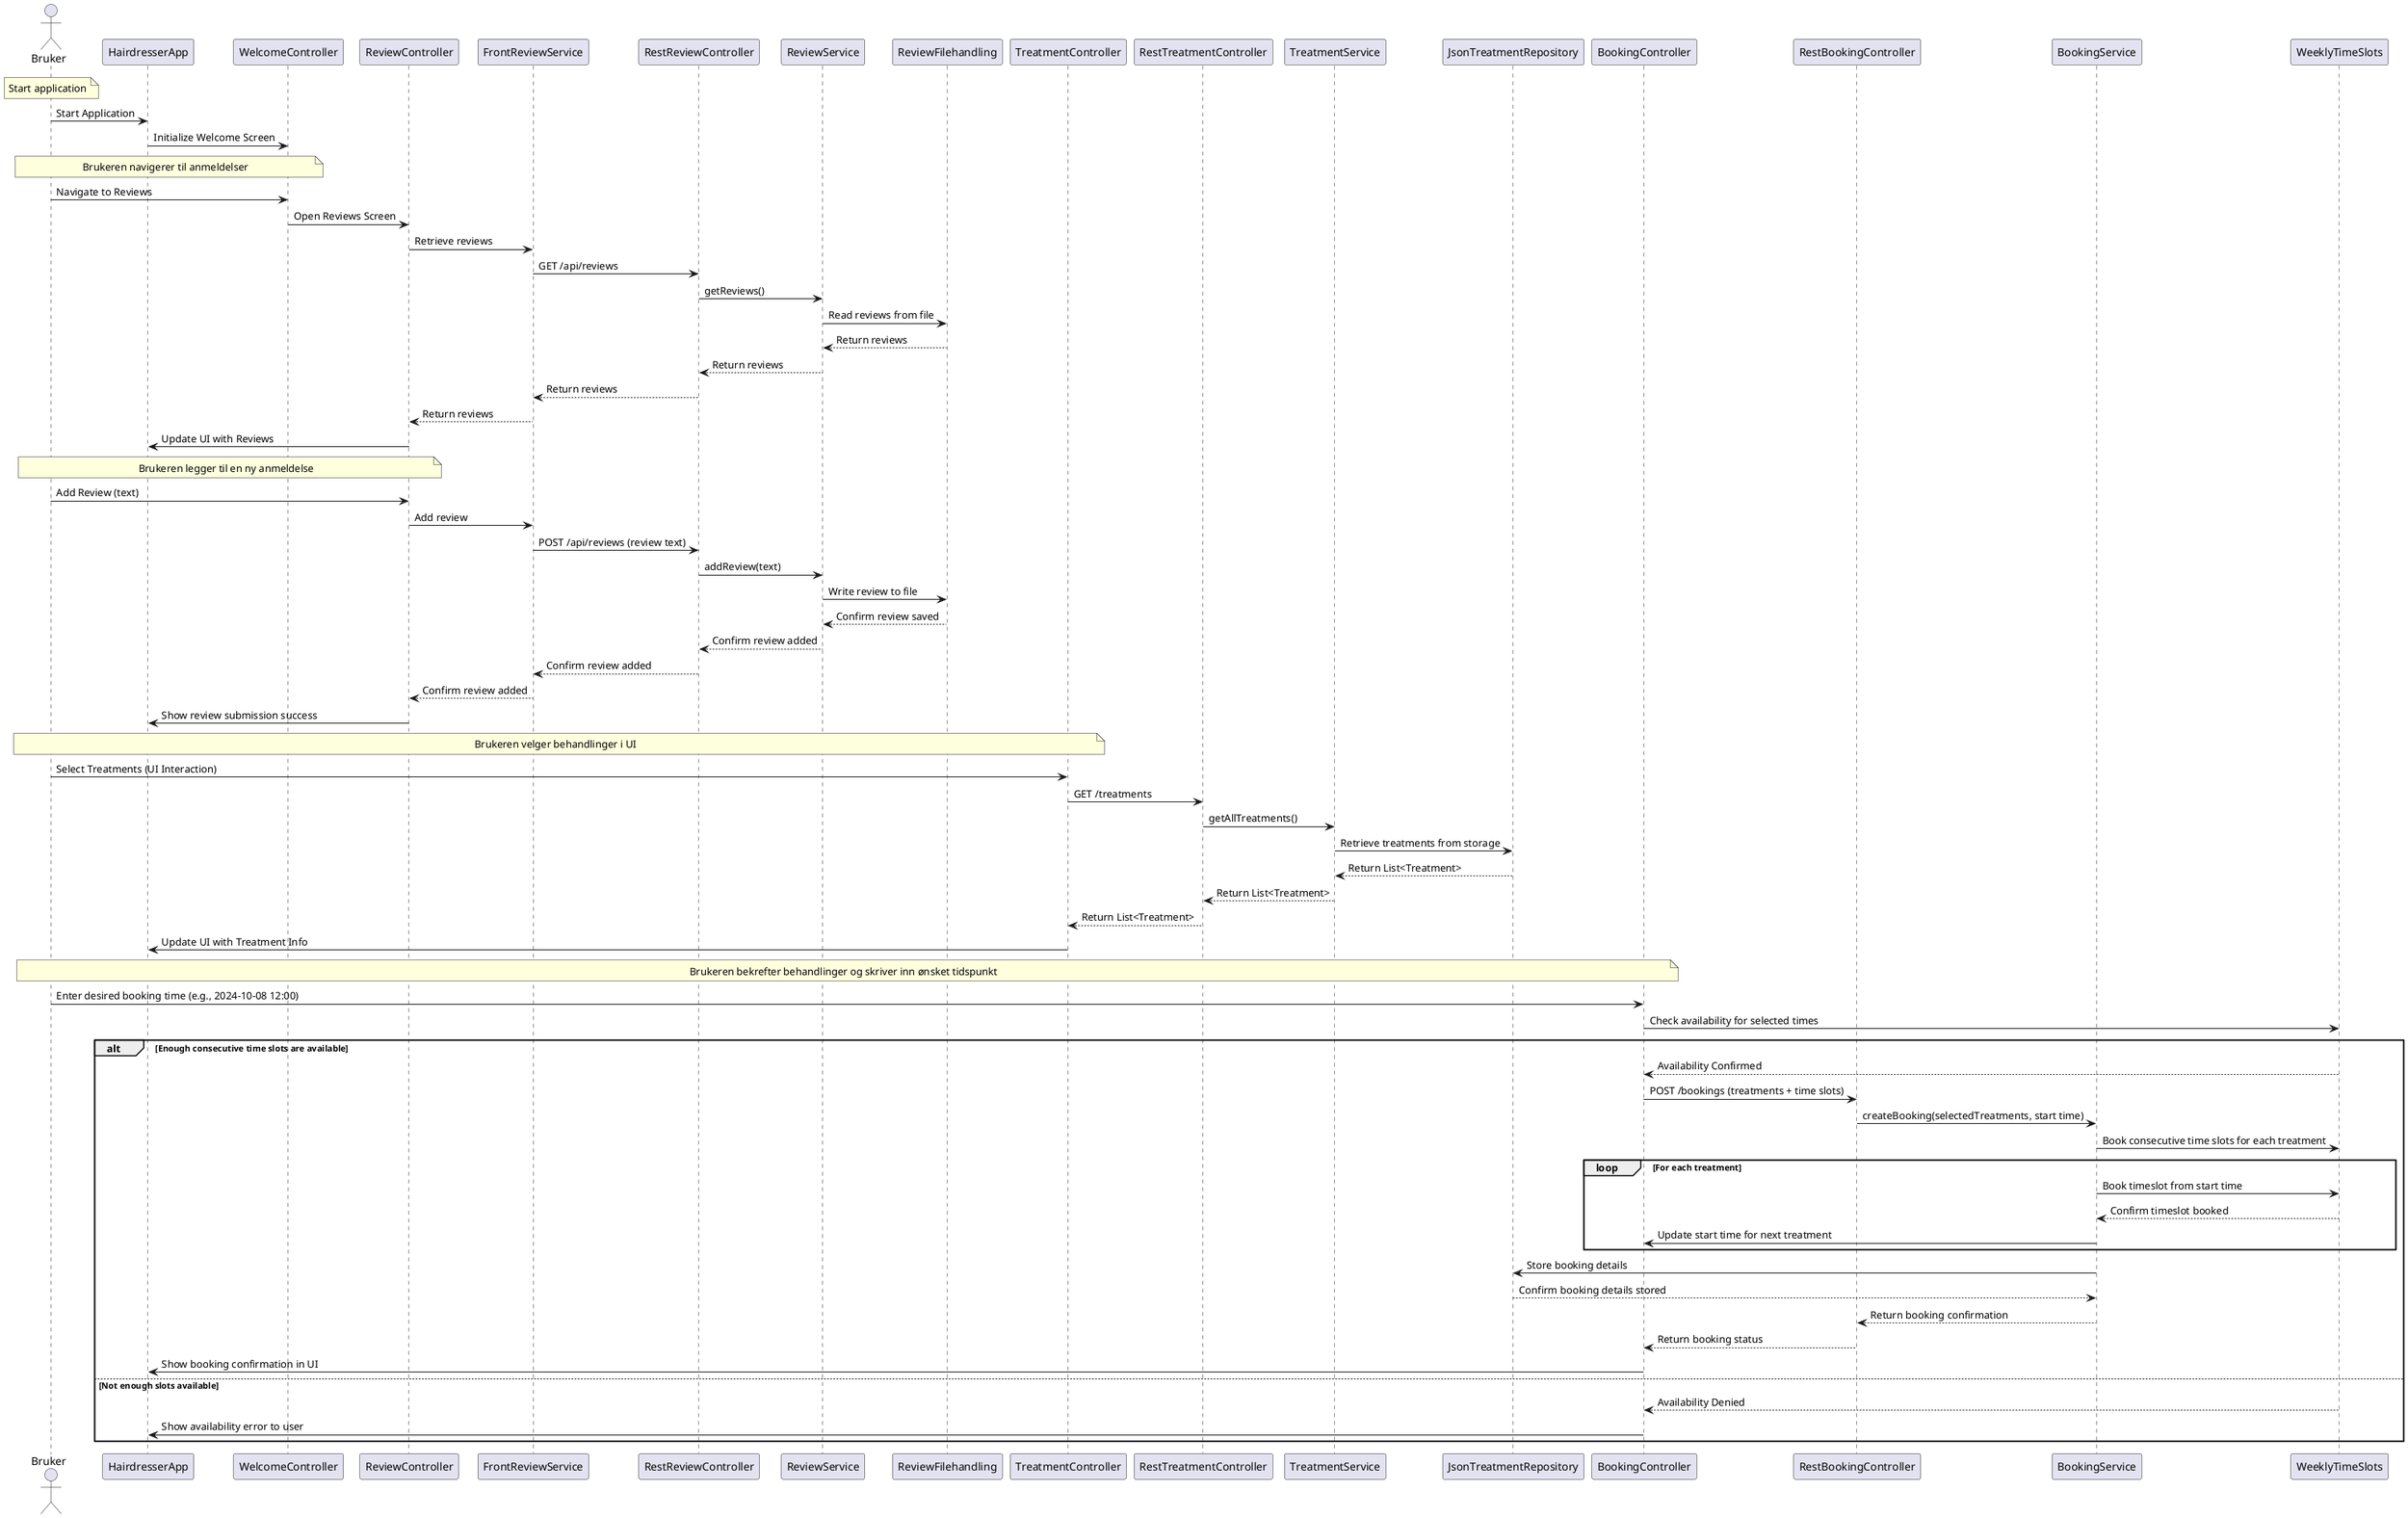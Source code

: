 @startuml sekvensdiagram
actor User as "Bruker"

participant "HairdresserApp" as App
participant "WelcomeController" as WelcomeController
participant "ReviewController" as ReviewController
participant "FrontReviewService" as FrontReviewService
participant "RestReviewController" as RestReviewController
participant "ReviewService" as ReviewService
participant "ReviewFilehandling" as FileHandler
participant "TreatmentController" as TreatmentController
participant "RestTreatmentController" as RestTreatmentController
participant "TreatmentService" as TreatmentService
participant "JsonTreatmentRepository" as Repository
participant "BookingController" as BookingController
participant "RestBookingController" as RestBookingController
participant "BookingService" as BookingService
participant "WeeklyTimeSlots" as TimeSlots

note over User: Start application

User -> App: Start Application
App -> WelcomeController: Initialize Welcome Screen

note over User, WelcomeController: Brukeren navigerer til anmeldelser

User -> WelcomeController: Navigate to Reviews
WelcomeController -> ReviewController: Open Reviews Screen
ReviewController -> FrontReviewService: Retrieve reviews

FrontReviewService -> RestReviewController: GET /api/reviews
RestReviewController -> ReviewService: getReviews()
ReviewService -> FileHandler: Read reviews from file
FileHandler --> ReviewService: Return reviews
ReviewService --> RestReviewController: Return reviews
RestReviewController --> FrontReviewService: Return reviews
FrontReviewService --> ReviewController: Return reviews
ReviewController -> App: Update UI with Reviews

note over User, ReviewController: Brukeren legger til en ny anmeldelse

User -> ReviewController: Add Review (text)
ReviewController -> FrontReviewService: Add review
FrontReviewService -> RestReviewController: POST /api/reviews (review text)
RestReviewController -> ReviewService: addReview(text)
ReviewService -> FileHandler: Write review to file
FileHandler --> ReviewService: Confirm review saved
ReviewService --> RestReviewController: Confirm review added
RestReviewController --> FrontReviewService: Confirm review added
FrontReviewService --> ReviewController: Confirm review added
ReviewController -> App: Show review submission success

note over User, TreatmentController: Brukeren velger behandlinger i UI

User -> TreatmentController: Select Treatments (UI Interaction)
TreatmentController -> RestTreatmentController: GET /treatments
RestTreatmentController -> TreatmentService: getAllTreatments()
TreatmentService -> Repository: Retrieve treatments from storage
Repository --> TreatmentService: Return List<Treatment>
TreatmentService --> RestTreatmentController: Return List<Treatment>
RestTreatmentController --> TreatmentController: Return List<Treatment>
TreatmentController -> App: Update UI with Treatment Info

note over User, BookingController: Brukeren bekrefter behandlinger og skriver inn ønsket tidspunkt

User -> BookingController: Enter desired booking time (e.g., 2024-10-08 12:00)
BookingController -> TimeSlots: Check availability for selected times

alt Enough consecutive time slots are available
    TimeSlots --> BookingController: Availability Confirmed
    BookingController -> RestBookingController: POST /bookings (treatments + time slots)
    RestBookingController -> BookingService: createBooking(selectedTreatments, start time)
    BookingService -> TimeSlots: Book consecutive time slots for each treatment

    loop For each treatment
        BookingService -> TimeSlots: Book timeslot from start time
        TimeSlots --> BookingService: Confirm timeslot booked
        BookingService -> BookingController: Update start time for next treatment
    end

    BookingService -> Repository: Store booking details
    Repository --> BookingService: Confirm booking details stored

    BookingService --> RestBookingController: Return booking confirmation
    RestBookingController --> BookingController: Return booking status
    BookingController -> App: Show booking confirmation in UI
else Not enough slots available
    TimeSlots --> BookingController: Availability Denied
    BookingController -> App: Show availability error to user
end

@enduml
